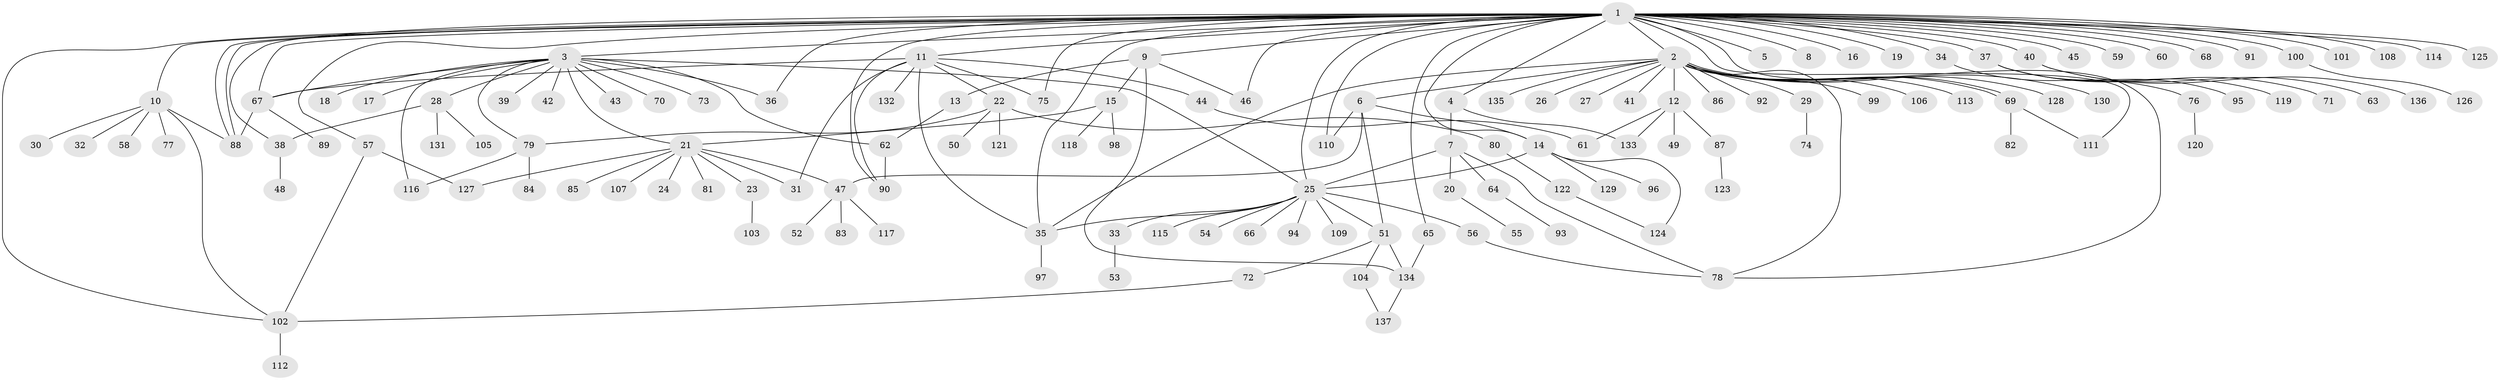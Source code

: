 // coarse degree distribution, {47: 0.009174311926605505, 19: 0.009174311926605505, 6: 0.027522935779816515, 1: 0.6330275229357798, 5: 0.009174311926605505, 7: 0.027522935779816515, 8: 0.009174311926605505, 4: 0.06422018348623854, 2: 0.1651376146788991, 9: 0.009174311926605505, 11: 0.009174311926605505, 3: 0.027522935779816515}
// Generated by graph-tools (version 1.1) at 2025/52/02/27/25 19:52:00]
// undirected, 137 vertices, 177 edges
graph export_dot {
graph [start="1"]
  node [color=gray90,style=filled];
  1;
  2;
  3;
  4;
  5;
  6;
  7;
  8;
  9;
  10;
  11;
  12;
  13;
  14;
  15;
  16;
  17;
  18;
  19;
  20;
  21;
  22;
  23;
  24;
  25;
  26;
  27;
  28;
  29;
  30;
  31;
  32;
  33;
  34;
  35;
  36;
  37;
  38;
  39;
  40;
  41;
  42;
  43;
  44;
  45;
  46;
  47;
  48;
  49;
  50;
  51;
  52;
  53;
  54;
  55;
  56;
  57;
  58;
  59;
  60;
  61;
  62;
  63;
  64;
  65;
  66;
  67;
  68;
  69;
  70;
  71;
  72;
  73;
  74;
  75;
  76;
  77;
  78;
  79;
  80;
  81;
  82;
  83;
  84;
  85;
  86;
  87;
  88;
  89;
  90;
  91;
  92;
  93;
  94;
  95;
  96;
  97;
  98;
  99;
  100;
  101;
  102;
  103;
  104;
  105;
  106;
  107;
  108;
  109;
  110;
  111;
  112;
  113;
  114;
  115;
  116;
  117;
  118;
  119;
  120;
  121;
  122;
  123;
  124;
  125;
  126;
  127;
  128;
  129;
  130;
  131;
  132;
  133;
  134;
  135;
  136;
  137;
  1 -- 2;
  1 -- 3;
  1 -- 4;
  1 -- 5;
  1 -- 8;
  1 -- 9;
  1 -- 10;
  1 -- 11;
  1 -- 14;
  1 -- 16;
  1 -- 19;
  1 -- 25;
  1 -- 34;
  1 -- 35;
  1 -- 36;
  1 -- 37;
  1 -- 38;
  1 -- 40;
  1 -- 45;
  1 -- 46;
  1 -- 57;
  1 -- 59;
  1 -- 60;
  1 -- 65;
  1 -- 67;
  1 -- 68;
  1 -- 75;
  1 -- 78;
  1 -- 88;
  1 -- 88;
  1 -- 90;
  1 -- 91;
  1 -- 100;
  1 -- 101;
  1 -- 102;
  1 -- 108;
  1 -- 110;
  1 -- 111;
  1 -- 114;
  1 -- 125;
  2 -- 6;
  2 -- 12;
  2 -- 26;
  2 -- 27;
  2 -- 29;
  2 -- 35;
  2 -- 41;
  2 -- 69;
  2 -- 69;
  2 -- 78;
  2 -- 86;
  2 -- 92;
  2 -- 99;
  2 -- 106;
  2 -- 113;
  2 -- 128;
  2 -- 130;
  2 -- 135;
  3 -- 17;
  3 -- 18;
  3 -- 21;
  3 -- 25;
  3 -- 28;
  3 -- 36;
  3 -- 39;
  3 -- 42;
  3 -- 43;
  3 -- 62;
  3 -- 67;
  3 -- 70;
  3 -- 73;
  3 -- 79;
  3 -- 116;
  4 -- 7;
  4 -- 133;
  6 -- 14;
  6 -- 47;
  6 -- 51;
  6 -- 110;
  7 -- 20;
  7 -- 25;
  7 -- 64;
  7 -- 78;
  9 -- 13;
  9 -- 15;
  9 -- 46;
  9 -- 134;
  10 -- 30;
  10 -- 32;
  10 -- 58;
  10 -- 77;
  10 -- 88;
  10 -- 102;
  11 -- 22;
  11 -- 31;
  11 -- 35;
  11 -- 44;
  11 -- 67;
  11 -- 75;
  11 -- 90;
  11 -- 132;
  12 -- 49;
  12 -- 61;
  12 -- 87;
  12 -- 133;
  13 -- 62;
  14 -- 25;
  14 -- 96;
  14 -- 124;
  14 -- 129;
  15 -- 21;
  15 -- 98;
  15 -- 118;
  20 -- 55;
  21 -- 23;
  21 -- 24;
  21 -- 31;
  21 -- 47;
  21 -- 81;
  21 -- 85;
  21 -- 107;
  21 -- 127;
  22 -- 50;
  22 -- 79;
  22 -- 80;
  22 -- 121;
  23 -- 103;
  25 -- 33;
  25 -- 35;
  25 -- 51;
  25 -- 54;
  25 -- 56;
  25 -- 66;
  25 -- 94;
  25 -- 109;
  25 -- 115;
  28 -- 38;
  28 -- 105;
  28 -- 131;
  29 -- 74;
  33 -- 53;
  34 -- 76;
  35 -- 97;
  37 -- 71;
  37 -- 95;
  37 -- 119;
  38 -- 48;
  40 -- 63;
  40 -- 136;
  44 -- 61;
  47 -- 52;
  47 -- 83;
  47 -- 117;
  51 -- 72;
  51 -- 104;
  51 -- 134;
  56 -- 78;
  57 -- 102;
  57 -- 127;
  62 -- 90;
  64 -- 93;
  65 -- 134;
  67 -- 88;
  67 -- 89;
  69 -- 82;
  69 -- 111;
  72 -- 102;
  76 -- 120;
  79 -- 84;
  79 -- 116;
  80 -- 122;
  87 -- 123;
  100 -- 126;
  102 -- 112;
  104 -- 137;
  122 -- 124;
  134 -- 137;
}
